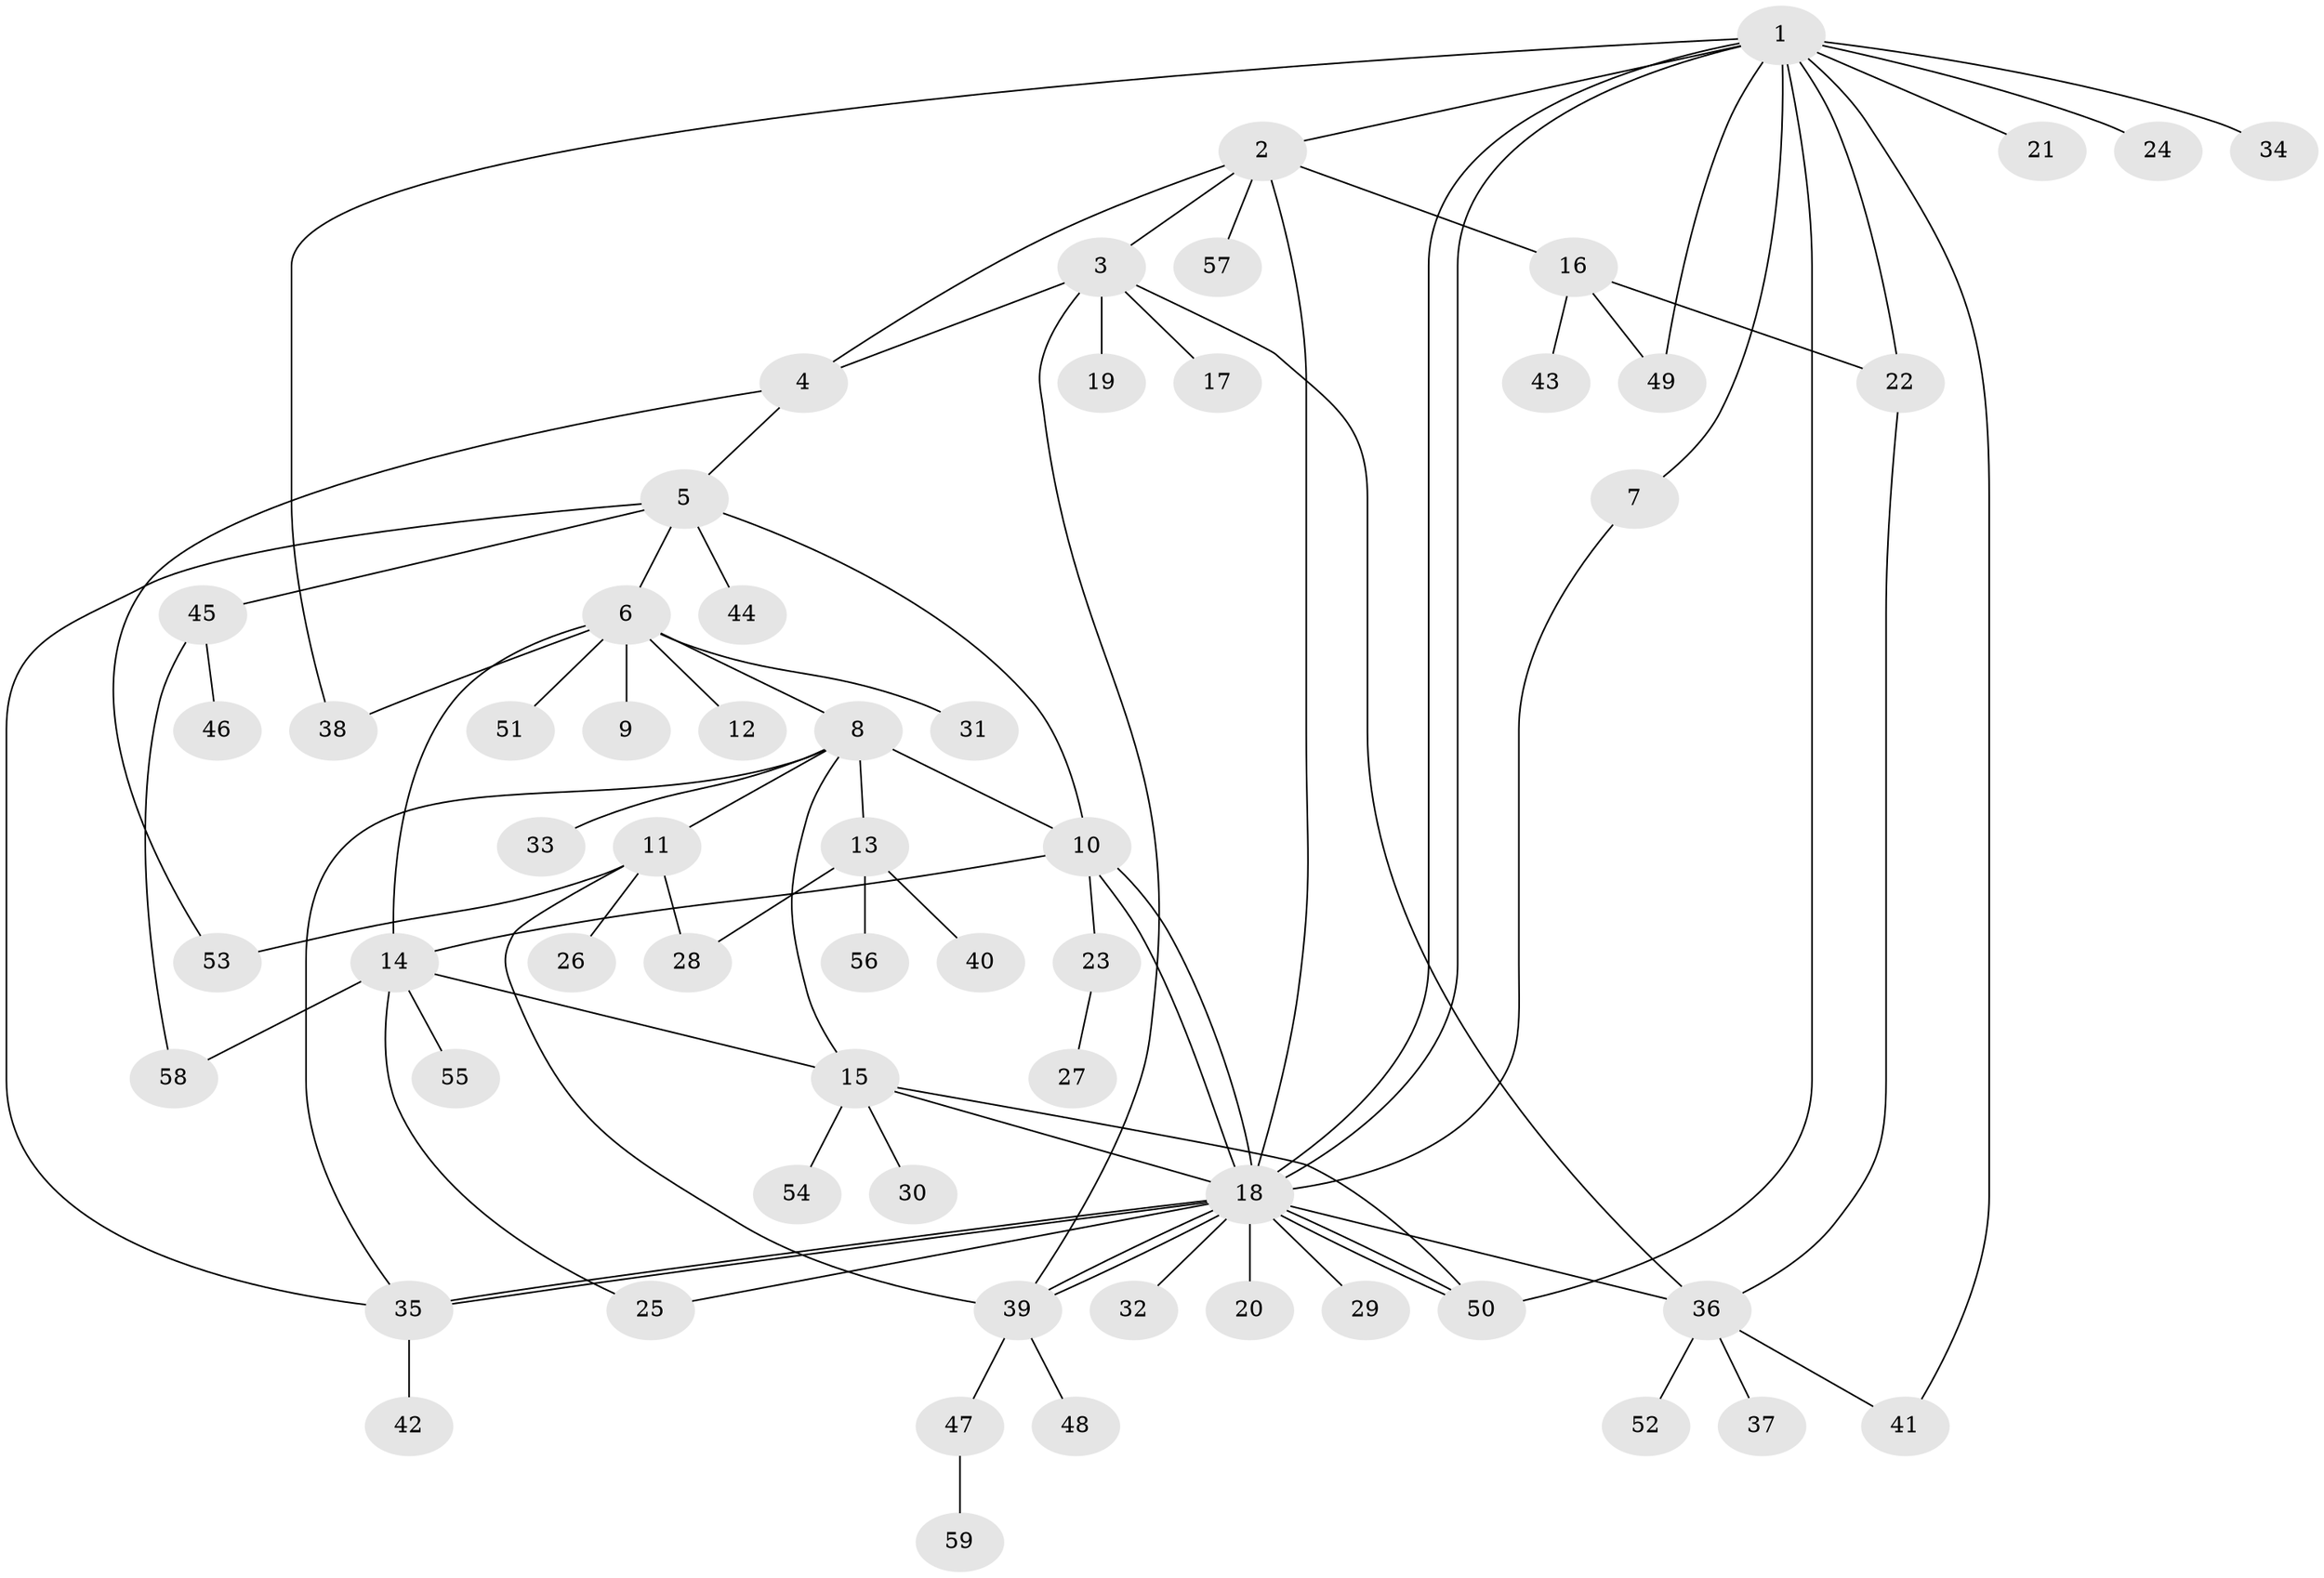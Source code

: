 // coarse degree distribution, {7: 0.027777777777777776, 1: 0.4722222222222222, 8: 0.027777777777777776, 3: 0.1111111111111111, 5: 0.1111111111111111, 6: 0.08333333333333333, 4: 0.1111111111111111, 2: 0.027777777777777776, 10: 0.027777777777777776}
// Generated by graph-tools (version 1.1) at 2025/36/03/04/25 23:36:51]
// undirected, 59 vertices, 87 edges
graph export_dot {
  node [color=gray90,style=filled];
  1;
  2;
  3;
  4;
  5;
  6;
  7;
  8;
  9;
  10;
  11;
  12;
  13;
  14;
  15;
  16;
  17;
  18;
  19;
  20;
  21;
  22;
  23;
  24;
  25;
  26;
  27;
  28;
  29;
  30;
  31;
  32;
  33;
  34;
  35;
  36;
  37;
  38;
  39;
  40;
  41;
  42;
  43;
  44;
  45;
  46;
  47;
  48;
  49;
  50;
  51;
  52;
  53;
  54;
  55;
  56;
  57;
  58;
  59;
  1 -- 2;
  1 -- 7;
  1 -- 18;
  1 -- 18;
  1 -- 21;
  1 -- 22;
  1 -- 24;
  1 -- 34;
  1 -- 38;
  1 -- 41;
  1 -- 49;
  1 -- 50;
  2 -- 3;
  2 -- 4;
  2 -- 16;
  2 -- 18;
  2 -- 57;
  3 -- 4;
  3 -- 17;
  3 -- 19;
  3 -- 36;
  3 -- 39;
  4 -- 5;
  4 -- 53;
  5 -- 6;
  5 -- 10;
  5 -- 35;
  5 -- 44;
  5 -- 45;
  6 -- 8;
  6 -- 9;
  6 -- 12;
  6 -- 14;
  6 -- 31;
  6 -- 38;
  6 -- 51;
  7 -- 18;
  8 -- 10;
  8 -- 11;
  8 -- 13;
  8 -- 15;
  8 -- 33;
  8 -- 35;
  10 -- 14;
  10 -- 18;
  10 -- 18;
  10 -- 23;
  11 -- 26;
  11 -- 28;
  11 -- 39;
  11 -- 53;
  13 -- 28;
  13 -- 40;
  13 -- 56;
  14 -- 15;
  14 -- 25;
  14 -- 55;
  14 -- 58;
  15 -- 18;
  15 -- 30;
  15 -- 50;
  15 -- 54;
  16 -- 22;
  16 -- 43;
  16 -- 49;
  18 -- 20;
  18 -- 25;
  18 -- 29;
  18 -- 32;
  18 -- 35;
  18 -- 35;
  18 -- 36;
  18 -- 39;
  18 -- 39;
  18 -- 50;
  18 -- 50;
  22 -- 36;
  23 -- 27;
  35 -- 42;
  36 -- 37;
  36 -- 41;
  36 -- 52;
  39 -- 47;
  39 -- 48;
  45 -- 46;
  45 -- 58;
  47 -- 59;
}
